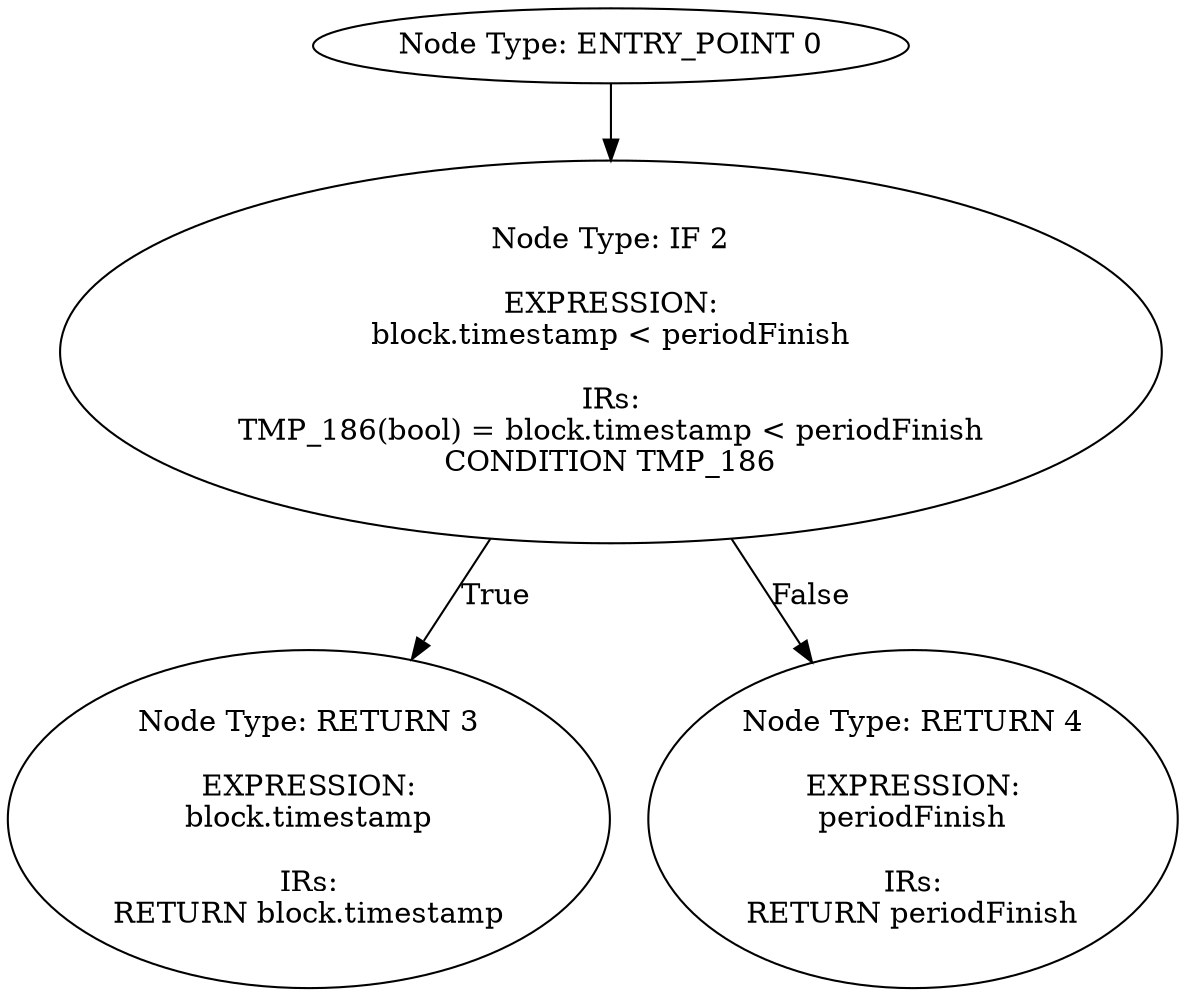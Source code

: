 digraph{
0[label="Node Type: ENTRY_POINT 0
"];
0->2;
2[label="Node Type: IF 2

EXPRESSION:
block.timestamp < periodFinish

IRs:
TMP_186(bool) = block.timestamp < periodFinish
CONDITION TMP_186"];
2->3[label="True"];
2->4[label="False"];
3[label="Node Type: RETURN 3

EXPRESSION:
block.timestamp

IRs:
RETURN block.timestamp"];
4[label="Node Type: RETURN 4

EXPRESSION:
periodFinish

IRs:
RETURN periodFinish"];
}
